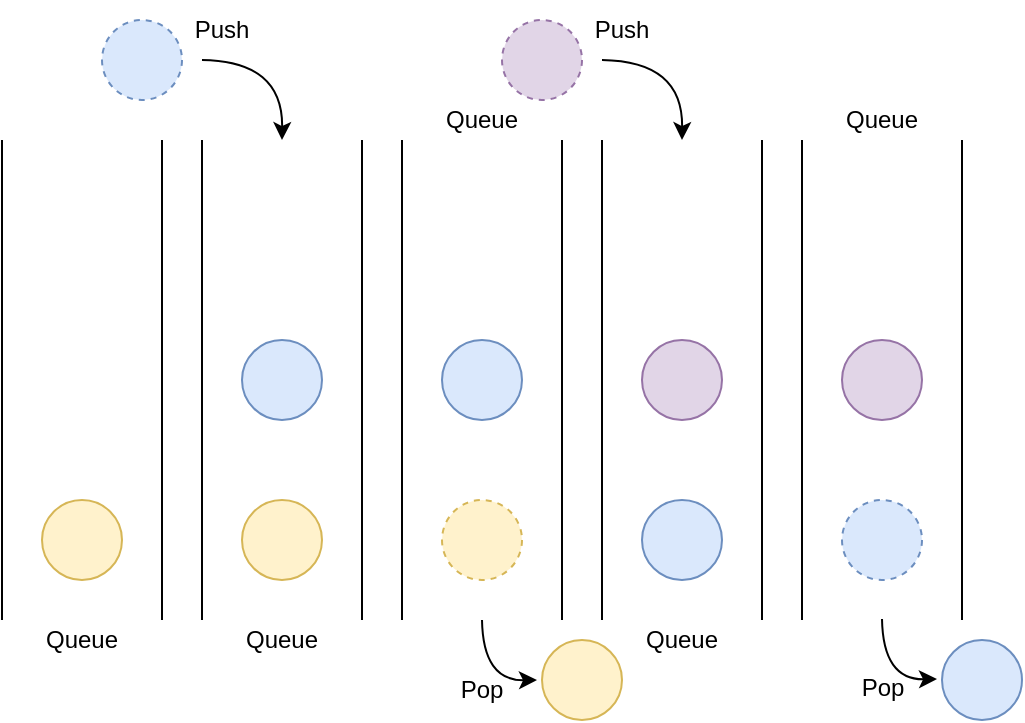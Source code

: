 <mxfile version="22.1.3" type="github">
  <diagram name="Page-1" id="poARfJnZZgMSl2-Fvpa-">
    <mxGraphModel dx="819" dy="434" grid="1" gridSize="10" guides="1" tooltips="1" connect="1" arrows="1" fold="1" page="1" pageScale="1" pageWidth="827" pageHeight="1169" math="0" shadow="0">
      <root>
        <mxCell id="0" />
        <mxCell id="1" parent="0" />
        <mxCell id="WbjetcN0izVEqaNK4aif-2" value="Queue" style="text;html=1;strokeColor=none;fillColor=none;align=center;verticalAlign=middle;whiteSpace=wrap;rounded=0;" vertex="1" parent="1">
          <mxGeometry x="110" y="320" width="60" height="20" as="geometry" />
        </mxCell>
        <mxCell id="WbjetcN0izVEqaNK4aif-3" value="" style="ellipse;whiteSpace=wrap;html=1;aspect=fixed;fillColor=#fff2cc;strokeColor=#d6b656;" vertex="1" parent="1">
          <mxGeometry x="120" y="260" width="40" height="40" as="geometry" />
        </mxCell>
        <mxCell id="WbjetcN0izVEqaNK4aif-5" value="Queue" style="text;html=1;strokeColor=none;fillColor=none;align=center;verticalAlign=middle;whiteSpace=wrap;rounded=0;" vertex="1" parent="1">
          <mxGeometry x="210" y="320" width="60" height="20" as="geometry" />
        </mxCell>
        <mxCell id="WbjetcN0izVEqaNK4aif-6" value="" style="ellipse;whiteSpace=wrap;html=1;aspect=fixed;fillColor=#fff2cc;strokeColor=#d6b656;" vertex="1" parent="1">
          <mxGeometry x="220" y="260" width="40" height="40" as="geometry" />
        </mxCell>
        <mxCell id="WbjetcN0izVEqaNK4aif-7" value="" style="ellipse;whiteSpace=wrap;html=1;aspect=fixed;fillColor=#dae8fc;strokeColor=#6c8ebf;" vertex="1" parent="1">
          <mxGeometry x="220" y="180" width="40" height="40" as="geometry" />
        </mxCell>
        <mxCell id="WbjetcN0izVEqaNK4aif-9" value="Queue" style="text;html=1;strokeColor=none;fillColor=none;align=center;verticalAlign=middle;whiteSpace=wrap;rounded=0;" vertex="1" parent="1">
          <mxGeometry x="310" y="60" width="60" height="20" as="geometry" />
        </mxCell>
        <mxCell id="WbjetcN0izVEqaNK4aif-11" value="" style="ellipse;whiteSpace=wrap;html=1;aspect=fixed;fillColor=#dae8fc;strokeColor=#6c8ebf;" vertex="1" parent="1">
          <mxGeometry x="320" y="180" width="40" height="40" as="geometry" />
        </mxCell>
        <mxCell id="WbjetcN0izVEqaNK4aif-14" value="Queue" style="text;html=1;strokeColor=none;fillColor=none;align=center;verticalAlign=middle;whiteSpace=wrap;rounded=0;" vertex="1" parent="1">
          <mxGeometry x="410" y="320" width="60" height="20" as="geometry" />
        </mxCell>
        <mxCell id="WbjetcN0izVEqaNK4aif-15" value="" style="ellipse;whiteSpace=wrap;html=1;aspect=fixed;fillColor=#fff2cc;strokeColor=#d6b656;dashed=1;" vertex="1" parent="1">
          <mxGeometry x="320" y="260" width="40" height="40" as="geometry" />
        </mxCell>
        <mxCell id="WbjetcN0izVEqaNK4aif-16" value="" style="ellipse;whiteSpace=wrap;html=1;aspect=fixed;fillColor=#dae8fc;strokeColor=#6c8ebf;" vertex="1" parent="1">
          <mxGeometry x="420" y="260" width="40" height="40" as="geometry" />
        </mxCell>
        <mxCell id="WbjetcN0izVEqaNK4aif-17" value="" style="endArrow=classic;html=1;rounded=0;edgeStyle=orthogonalEdgeStyle;curved=1;" edge="1" parent="1">
          <mxGeometry width="50" height="50" relative="1" as="geometry">
            <mxPoint x="200" y="40" as="sourcePoint" />
            <mxPoint x="240" y="80" as="targetPoint" />
          </mxGeometry>
        </mxCell>
        <mxCell id="WbjetcN0izVEqaNK4aif-18" value="Push" style="text;html=1;strokeColor=none;fillColor=none;align=center;verticalAlign=middle;whiteSpace=wrap;rounded=0;" vertex="1" parent="1">
          <mxGeometry x="180" y="10" width="60" height="30" as="geometry" />
        </mxCell>
        <mxCell id="WbjetcN0izVEqaNK4aif-19" value="" style="endArrow=classic;html=1;rounded=0;edgeStyle=orthogonalEdgeStyle;curved=1;" edge="1" parent="1">
          <mxGeometry width="50" height="50" relative="1" as="geometry">
            <mxPoint x="400" y="40" as="sourcePoint" />
            <mxPoint x="440" y="80" as="targetPoint" />
          </mxGeometry>
        </mxCell>
        <mxCell id="WbjetcN0izVEqaNK4aif-20" value="Push" style="text;html=1;strokeColor=none;fillColor=none;align=center;verticalAlign=middle;whiteSpace=wrap;rounded=0;" vertex="1" parent="1">
          <mxGeometry x="380" y="10" width="60" height="30" as="geometry" />
        </mxCell>
        <mxCell id="WbjetcN0izVEqaNK4aif-21" value="Pop" style="text;html=1;strokeColor=none;fillColor=none;align=center;verticalAlign=middle;whiteSpace=wrap;rounded=0;" vertex="1" parent="1">
          <mxGeometry x="527.5" y="350" width="25" height="7.5" as="geometry" />
        </mxCell>
        <mxCell id="WbjetcN0izVEqaNK4aif-22" value="" style="endArrow=none;html=1;rounded=0;edgeStyle=orthogonalEdgeStyle;curved=1;endFill=0;startArrow=classic;startFill=1;" edge="1" parent="1">
          <mxGeometry width="50" height="50" relative="1" as="geometry">
            <mxPoint x="367.5" y="350" as="sourcePoint" />
            <mxPoint x="340" y="320" as="targetPoint" />
          </mxGeometry>
        </mxCell>
        <mxCell id="WbjetcN0izVEqaNK4aif-24" value="" style="ellipse;whiteSpace=wrap;html=1;aspect=fixed;fillColor=#dae8fc;strokeColor=#6c8ebf;dashed=1;" vertex="1" parent="1">
          <mxGeometry x="150" y="20" width="40" height="40" as="geometry" />
        </mxCell>
        <mxCell id="WbjetcN0izVEqaNK4aif-25" value="" style="ellipse;whiteSpace=wrap;html=1;aspect=fixed;fillColor=#e1d5e7;strokeColor=#9673a6;dashed=1;" vertex="1" parent="1">
          <mxGeometry x="350" y="20" width="40" height="40" as="geometry" />
        </mxCell>
        <mxCell id="WbjetcN0izVEqaNK4aif-26" value="" style="ellipse;whiteSpace=wrap;html=1;aspect=fixed;fillColor=#e1d5e7;strokeColor=#9673a6;" vertex="1" parent="1">
          <mxGeometry x="420" y="180" width="40" height="40" as="geometry" />
        </mxCell>
        <mxCell id="WbjetcN0izVEqaNK4aif-28" value="Queue" style="text;html=1;strokeColor=none;fillColor=none;align=center;verticalAlign=middle;whiteSpace=wrap;rounded=0;" vertex="1" parent="1">
          <mxGeometry x="510" y="60" width="60" height="20" as="geometry" />
        </mxCell>
        <mxCell id="WbjetcN0izVEqaNK4aif-30" value="" style="ellipse;whiteSpace=wrap;html=1;aspect=fixed;fillColor=#dae8fc;strokeColor=#6c8ebf;dashed=1;" vertex="1" parent="1">
          <mxGeometry x="520" y="260" width="40" height="40" as="geometry" />
        </mxCell>
        <mxCell id="WbjetcN0izVEqaNK4aif-31" value="Pop" style="text;html=1;strokeColor=none;fillColor=none;align=center;verticalAlign=middle;whiteSpace=wrap;rounded=0;" vertex="1" parent="1">
          <mxGeometry x="330" y="350" width="20" height="10" as="geometry" />
        </mxCell>
        <mxCell id="WbjetcN0izVEqaNK4aif-34" value="" style="endArrow=none;html=1;rounded=0;" edge="1" parent="1">
          <mxGeometry width="50" height="50" relative="1" as="geometry">
            <mxPoint x="100" y="80" as="sourcePoint" />
            <mxPoint x="100" y="320" as="targetPoint" />
          </mxGeometry>
        </mxCell>
        <mxCell id="WbjetcN0izVEqaNK4aif-35" value="" style="endArrow=none;html=1;rounded=0;" edge="1" parent="1">
          <mxGeometry width="50" height="50" relative="1" as="geometry">
            <mxPoint x="180" y="80" as="sourcePoint" />
            <mxPoint x="180" y="320" as="targetPoint" />
          </mxGeometry>
        </mxCell>
        <mxCell id="WbjetcN0izVEqaNK4aif-36" value="" style="endArrow=none;html=1;rounded=0;" edge="1" parent="1">
          <mxGeometry width="50" height="50" relative="1" as="geometry">
            <mxPoint x="200" y="80" as="sourcePoint" />
            <mxPoint x="200" y="320" as="targetPoint" />
          </mxGeometry>
        </mxCell>
        <mxCell id="WbjetcN0izVEqaNK4aif-37" value="" style="endArrow=none;html=1;rounded=0;" edge="1" parent="1">
          <mxGeometry width="50" height="50" relative="1" as="geometry">
            <mxPoint x="280" y="80" as="sourcePoint" />
            <mxPoint x="280" y="320" as="targetPoint" />
          </mxGeometry>
        </mxCell>
        <mxCell id="WbjetcN0izVEqaNK4aif-38" value="" style="endArrow=none;html=1;rounded=0;" edge="1" parent="1">
          <mxGeometry width="50" height="50" relative="1" as="geometry">
            <mxPoint x="300" y="80" as="sourcePoint" />
            <mxPoint x="300" y="320" as="targetPoint" />
          </mxGeometry>
        </mxCell>
        <mxCell id="WbjetcN0izVEqaNK4aif-39" value="" style="endArrow=none;html=1;rounded=0;" edge="1" parent="1">
          <mxGeometry width="50" height="50" relative="1" as="geometry">
            <mxPoint x="380" y="80" as="sourcePoint" />
            <mxPoint x="380" y="320" as="targetPoint" />
          </mxGeometry>
        </mxCell>
        <mxCell id="WbjetcN0izVEqaNK4aif-40" value="" style="endArrow=none;html=1;rounded=0;" edge="1" parent="1">
          <mxGeometry width="50" height="50" relative="1" as="geometry">
            <mxPoint x="400" y="80" as="sourcePoint" />
            <mxPoint x="400" y="320" as="targetPoint" />
          </mxGeometry>
        </mxCell>
        <mxCell id="WbjetcN0izVEqaNK4aif-41" value="" style="endArrow=none;html=1;rounded=0;" edge="1" parent="1">
          <mxGeometry width="50" height="50" relative="1" as="geometry">
            <mxPoint x="480" y="80" as="sourcePoint" />
            <mxPoint x="480" y="320" as="targetPoint" />
          </mxGeometry>
        </mxCell>
        <mxCell id="WbjetcN0izVEqaNK4aif-42" value="" style="endArrow=none;html=1;rounded=0;" edge="1" parent="1">
          <mxGeometry width="50" height="50" relative="1" as="geometry">
            <mxPoint x="500" y="80" as="sourcePoint" />
            <mxPoint x="500" y="320" as="targetPoint" />
          </mxGeometry>
        </mxCell>
        <mxCell id="WbjetcN0izVEqaNK4aif-43" value="" style="endArrow=none;html=1;rounded=0;" edge="1" parent="1">
          <mxGeometry width="50" height="50" relative="1" as="geometry">
            <mxPoint x="580" y="80" as="sourcePoint" />
            <mxPoint x="580" y="320" as="targetPoint" />
          </mxGeometry>
        </mxCell>
        <mxCell id="WbjetcN0izVEqaNK4aif-45" value="" style="endArrow=none;html=1;rounded=0;edgeStyle=orthogonalEdgeStyle;curved=1;endFill=0;startArrow=classic;startFill=1;" edge="1" parent="1">
          <mxGeometry width="50" height="50" relative="1" as="geometry">
            <mxPoint x="567.5" y="349.5" as="sourcePoint" />
            <mxPoint x="540" y="319.5" as="targetPoint" />
          </mxGeometry>
        </mxCell>
        <mxCell id="WbjetcN0izVEqaNK4aif-46" value="" style="ellipse;whiteSpace=wrap;html=1;aspect=fixed;fillColor=#e1d5e7;strokeColor=#9673a6;" vertex="1" parent="1">
          <mxGeometry x="520" y="180" width="40" height="40" as="geometry" />
        </mxCell>
        <mxCell id="WbjetcN0izVEqaNK4aif-47" value="" style="ellipse;whiteSpace=wrap;html=1;aspect=fixed;fillColor=#fff2cc;strokeColor=#d6b656;" vertex="1" parent="1">
          <mxGeometry x="370" y="330" width="40" height="40" as="geometry" />
        </mxCell>
        <mxCell id="WbjetcN0izVEqaNK4aif-48" value="" style="ellipse;whiteSpace=wrap;html=1;aspect=fixed;fillColor=#dae8fc;strokeColor=#6c8ebf;" vertex="1" parent="1">
          <mxGeometry x="570" y="330" width="40" height="40" as="geometry" />
        </mxCell>
      </root>
    </mxGraphModel>
  </diagram>
</mxfile>
